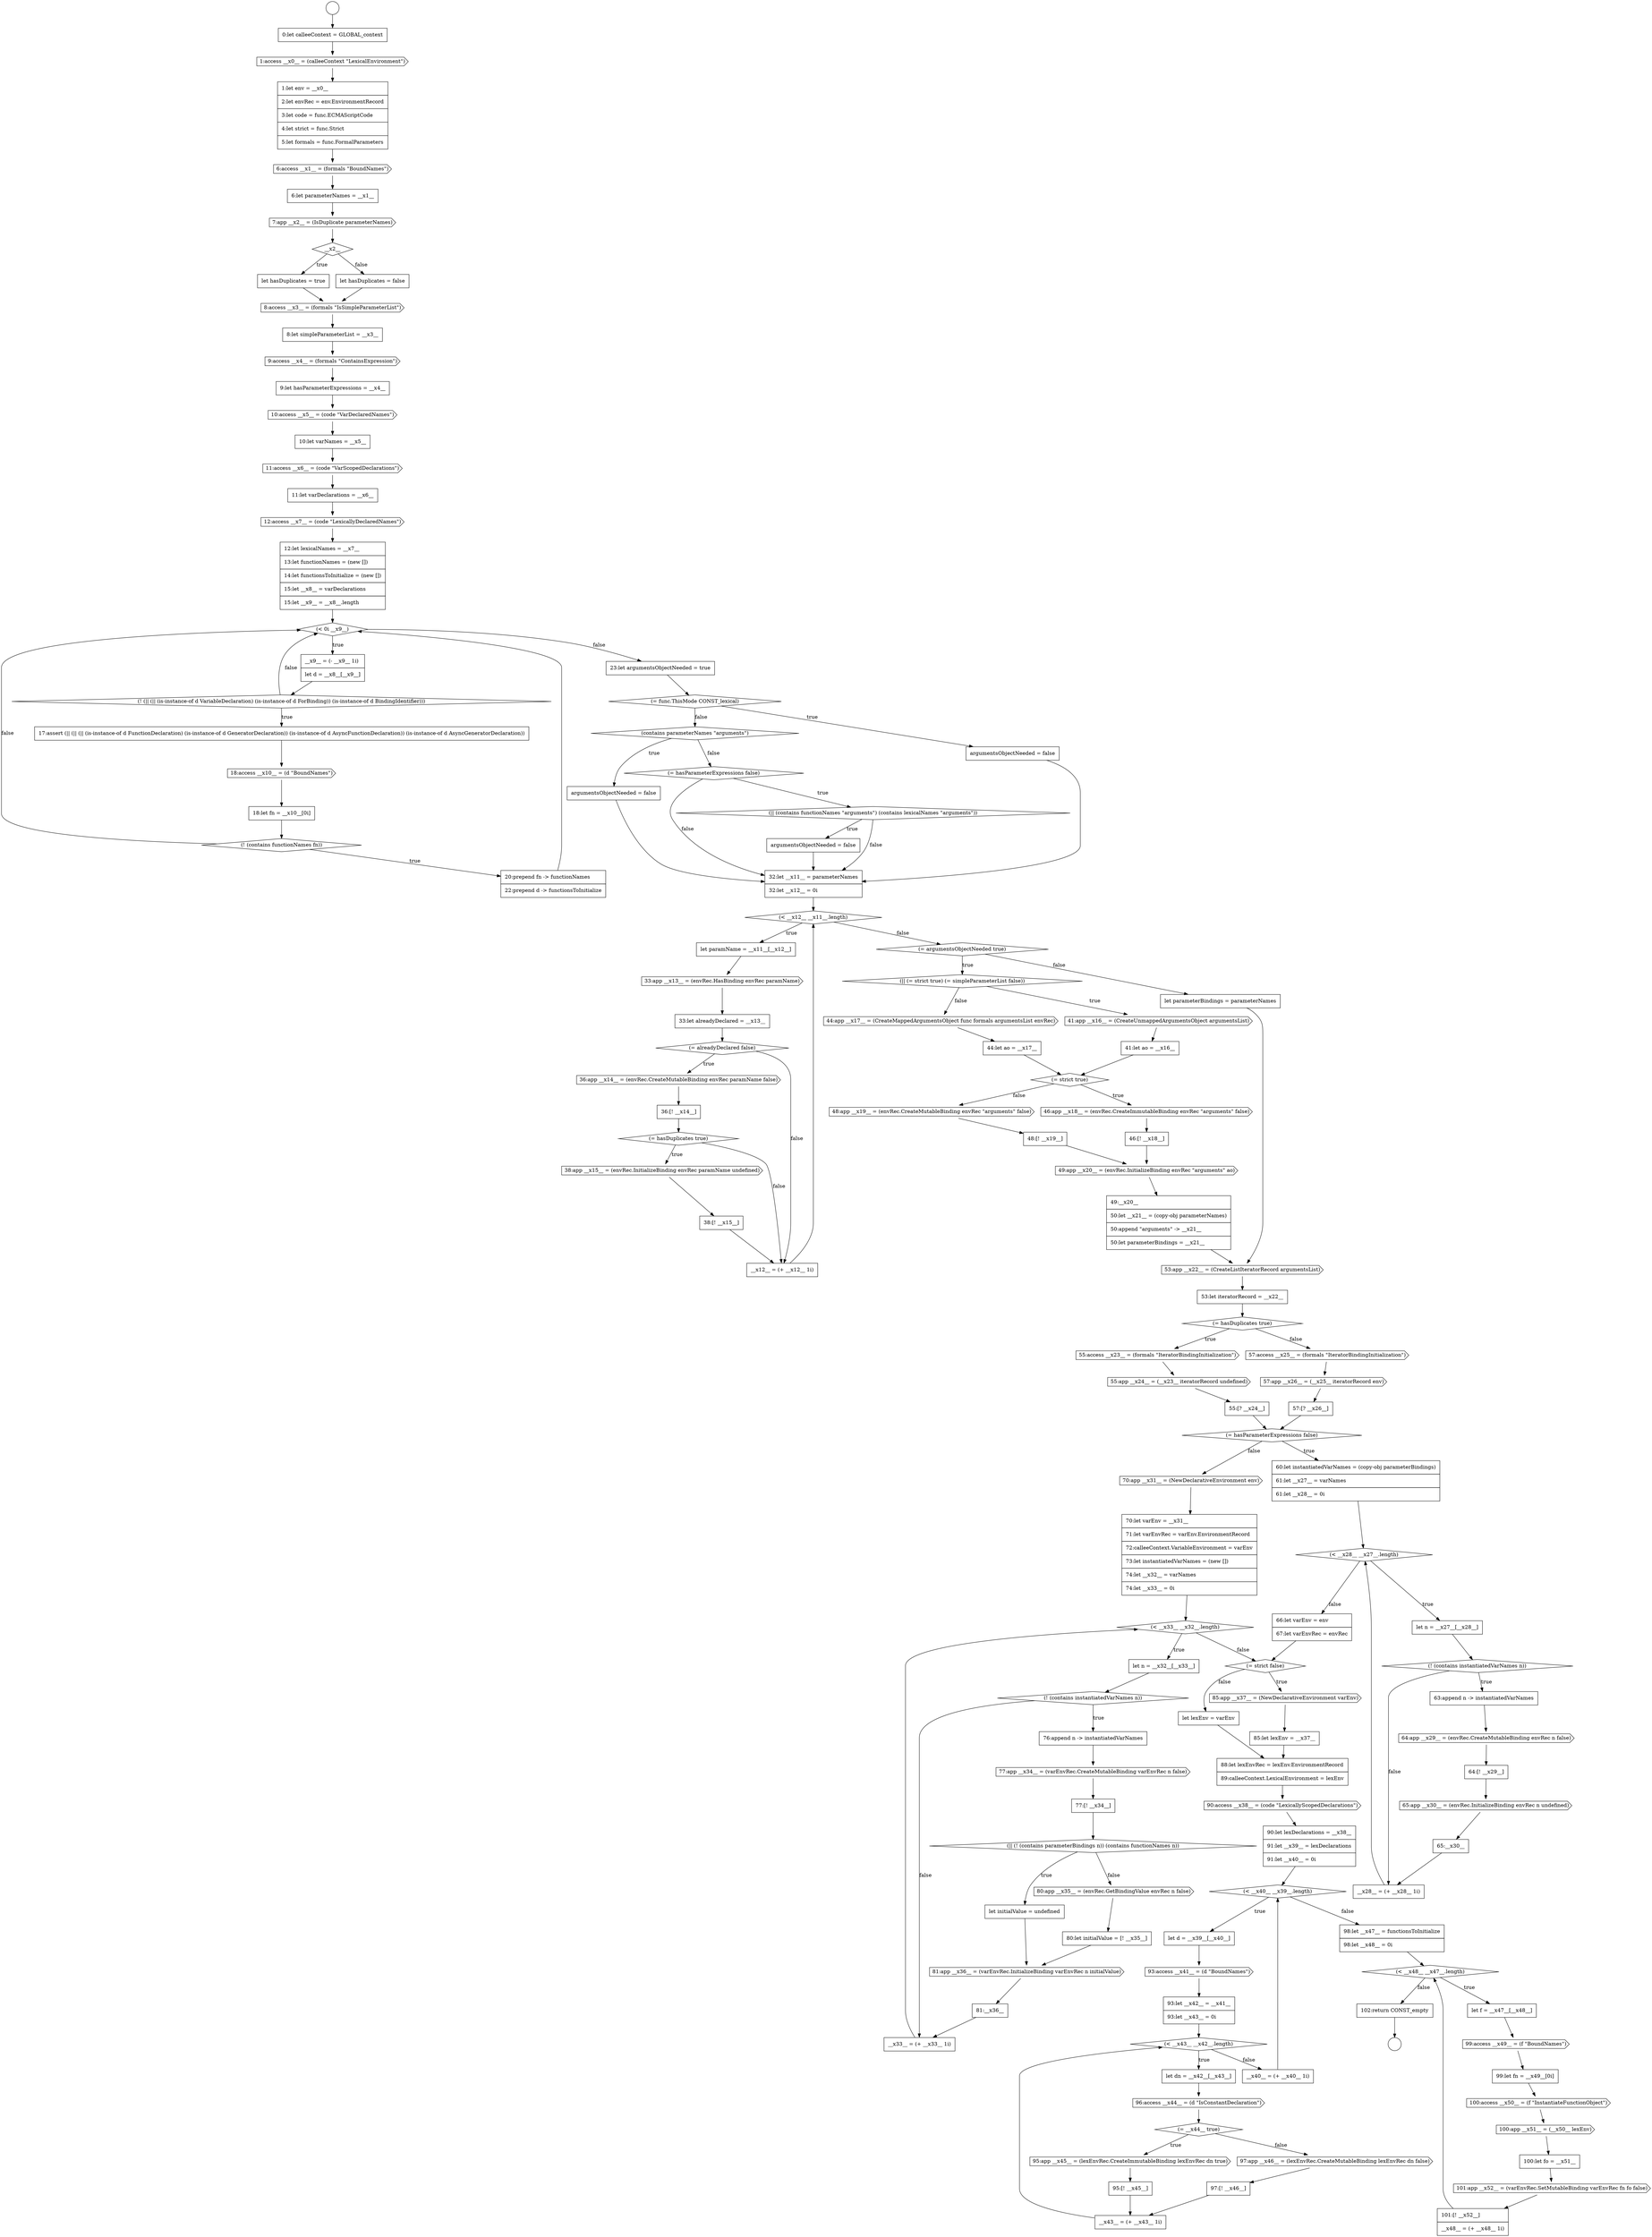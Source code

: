 digraph {
  node2163 [shape=diamond, label=<<font color="black">(|| (= strict true) (= simpleParameterList false))</font>> color="black" fillcolor="white" style=filled]
  node2199 [shape=diamond, label=<<font color="black">(&lt; __x33__ __x32__.length)</font>> color="black" fillcolor="white" style=filled]
  node2131 [shape=none, margin=0, label=<<font color="black">
    <table border="0" cellborder="1" cellspacing="0" cellpadding="10">
      <tr><td align="left">11:let varDeclarations = __x6__</td></tr>
    </table>
  </font>> color="black" fillcolor="white" style=filled]
  node2210 [shape=none, margin=0, label=<<font color="black">
    <table border="0" cellborder="1" cellspacing="0" cellpadding="10">
      <tr><td align="left">81:__x36__</td></tr>
    </table>
  </font>> color="black" fillcolor="white" style=filled]
  node2117 [shape=none, margin=0, label=<<font color="black">
    <table border="0" cellborder="1" cellspacing="0" cellpadding="10">
      <tr><td align="left">1:let env = __x0__</td></tr>
      <tr><td align="left">2:let envRec = env.EnvironmentRecord</td></tr>
      <tr><td align="left">3:let code = func.ECMAScriptCode</td></tr>
      <tr><td align="left">4:let strict = func.Strict</td></tr>
      <tr><td align="left">5:let formals = func.FormalParameters</td></tr>
    </table>
  </font>> color="black" fillcolor="white" style=filled]
  node2231 [shape=none, margin=0, label=<<font color="black">
    <table border="0" cellborder="1" cellspacing="0" cellpadding="10">
      <tr><td align="left">__x43__ = (+ __x43__ 1i)</td></tr>
    </table>
  </font>> color="black" fillcolor="white" style=filled]
  node2114 [shape=circle label=" " color="black" fillcolor="white" style=filled]
  node2195 [shape=none, margin=0, label=<<font color="black">
    <table border="0" cellborder="1" cellspacing="0" cellpadding="10">
      <tr><td align="left">__x28__ = (+ __x28__ 1i)</td></tr>
    </table>
  </font>> color="black" fillcolor="white" style=filled]
  node2184 [shape=none, margin=0, label=<<font color="black">
    <table border="0" cellborder="1" cellspacing="0" cellpadding="10">
      <tr><td align="left">57:[? __x26__]</td></tr>
    </table>
  </font>> color="black" fillcolor="white" style=filled]
  node2141 [shape=none, margin=0, label=<<font color="black">
    <table border="0" cellborder="1" cellspacing="0" cellpadding="10">
      <tr><td align="left">20:prepend fn -&gt; functionNames</td></tr>
      <tr><td align="left">22:prepend d -&gt; functionsToInitialize</td></tr>
    </table>
  </font>> color="black" fillcolor="white" style=filled]
  node2168 [shape=diamond, label=<<font color="black">(= strict true)</font>> color="black" fillcolor="white" style=filled]
  node2146 [shape=none, margin=0, label=<<font color="black">
    <table border="0" cellborder="1" cellspacing="0" cellpadding="10">
      <tr><td align="left">argumentsObjectNeeded = false</td></tr>
    </table>
  </font>> color="black" fillcolor="white" style=filled]
  node2216 [shape=none, margin=0, label=<<font color="black">
    <table border="0" cellborder="1" cellspacing="0" cellpadding="10">
      <tr><td align="left">88:let lexEnvRec = lexEnv.EnvironmentRecord</td></tr>
      <tr><td align="left">89:calleeContext.LexicalEnvironment = lexEnv</td></tr>
    </table>
  </font>> color="black" fillcolor="white" style=filled]
  node2227 [shape=cds, label=<<font color="black">95:app __x45__ = (lexEnvRec.CreateImmutableBinding lexEnvRec dn true)</font>> color="black" fillcolor="white" style=filled]
  node2173 [shape=cds, label=<<font color="black">49:app __x20__ = (envRec.InitializeBinding envRec &quot;arguments&quot; ao)</font>> color="black" fillcolor="white" style=filled]
  node2136 [shape=diamond, label=<<font color="black">(! (|| (|| (is-instance-of d VariableDeclaration) (is-instance-of d ForBinding)) (is-instance-of d BindingIdentifier)))</font>> color="black" fillcolor="white" style=filled]
  node2217 [shape=cds, label=<<font color="black">90:access __x38__ = (code &quot;LexicallyScopedDeclarations&quot;)</font>> color="black" fillcolor="white" style=filled]
  node2185 [shape=diamond, label=<<font color="black">(= hasParameterExpressions false)</font>> color="black" fillcolor="white" style=filled]
  node2126 [shape=cds, label=<<font color="black">9:access __x4__ = (formals &quot;ContainsExpression&quot;)</font>> color="black" fillcolor="white" style=filled]
  node2169 [shape=cds, label=<<font color="black">46:app __x18__ = (envRec.CreateImmutableBinding envRec &quot;arguments&quot; false)</font>> color="black" fillcolor="white" style=filled]
  node2158 [shape=diamond, label=<<font color="black">(= hasDuplicates true)</font>> color="black" fillcolor="white" style=filled]
  node2237 [shape=none, margin=0, label=<<font color="black">
    <table border="0" cellborder="1" cellspacing="0" cellpadding="10">
      <tr><td align="left">99:let fn = __x49__[0i]</td></tr>
    </table>
  </font>> color="black" fillcolor="white" style=filled]
  node2236 [shape=cds, label=<<font color="black">99:access __x49__ = (f &quot;BoundNames&quot;)</font>> color="black" fillcolor="white" style=filled]
  node2122 [shape=none, margin=0, label=<<font color="black">
    <table border="0" cellborder="1" cellspacing="0" cellpadding="10">
      <tr><td align="left">let hasDuplicates = true</td></tr>
    </table>
  </font>> color="black" fillcolor="white" style=filled]
  node2178 [shape=diamond, label=<<font color="black">(= hasDuplicates true)</font>> color="black" fillcolor="white" style=filled]
  node2222 [shape=none, margin=0, label=<<font color="black">
    <table border="0" cellborder="1" cellspacing="0" cellpadding="10">
      <tr><td align="left">93:let __x42__ = __x41__</td></tr>
      <tr><td align="left">93:let __x43__ = 0i</td></tr>
    </table>
  </font>> color="black" fillcolor="white" style=filled]
  node2190 [shape=none, margin=0, label=<<font color="black">
    <table border="0" cellborder="1" cellspacing="0" cellpadding="10">
      <tr><td align="left">63:append n -&gt; instantiatedVarNames</td></tr>
    </table>
  </font>> color="black" fillcolor="white" style=filled]
  node2137 [shape=none, margin=0, label=<<font color="black">
    <table border="0" cellborder="1" cellspacing="0" cellpadding="10">
      <tr><td align="left">17:assert (|| (|| (|| (is-instance-of d FunctionDeclaration) (is-instance-of d GeneratorDeclaration)) (is-instance-of d AsyncFunctionDeclaration)) (is-instance-of d AsyncGeneratorDeclaration))</td></tr>
    </table>
  </font>> color="black" fillcolor="white" style=filled]
  node2242 [shape=none, margin=0, label=<<font color="black">
    <table border="0" cellborder="1" cellspacing="0" cellpadding="10">
      <tr><td align="left">101:[! __x52__]</td></tr>
      <tr><td align="left">__x48__ = (+ __x48__ 1i)</td></tr>
    </table>
  </font>> color="black" fillcolor="white" style=filled]
  node2154 [shape=none, margin=0, label=<<font color="black">
    <table border="0" cellborder="1" cellspacing="0" cellpadding="10">
      <tr><td align="left">33:let alreadyDeclared = __x13__</td></tr>
    </table>
  </font>> color="black" fillcolor="white" style=filled]
  node2205 [shape=diamond, label=<<font color="black">(|| (! (contains parameterBindings n)) (contains functionNames n))</font>> color="black" fillcolor="white" style=filled]
  node2204 [shape=none, margin=0, label=<<font color="black">
    <table border="0" cellborder="1" cellspacing="0" cellpadding="10">
      <tr><td align="left">77:[! __x34__]</td></tr>
    </table>
  </font>> color="black" fillcolor="white" style=filled]
  node2164 [shape=cds, label=<<font color="black">41:app __x16__ = (CreateUnmappedArgumentsObject argumentsList)</font>> color="black" fillcolor="white" style=filled]
  node2118 [shape=cds, label=<<font color="black">6:access __x1__ = (formals &quot;BoundNames&quot;)</font>> color="black" fillcolor="white" style=filled]
  node2232 [shape=none, margin=0, label=<<font color="black">
    <table border="0" cellborder="1" cellspacing="0" cellpadding="10">
      <tr><td align="left">__x40__ = (+ __x40__ 1i)</td></tr>
    </table>
  </font>> color="black" fillcolor="white" style=filled]
  node2133 [shape=none, margin=0, label=<<font color="black">
    <table border="0" cellborder="1" cellspacing="0" cellpadding="10">
      <tr><td align="left">12:let lexicalNames = __x7__</td></tr>
      <tr><td align="left">13:let functionNames = (new [])</td></tr>
      <tr><td align="left">14:let functionsToInitialize = (new [])</td></tr>
      <tr><td align="left">15:let __x8__ = varDeclarations</td></tr>
      <tr><td align="left">15:let __x9__ = __x8__.length</td></tr>
    </table>
  </font>> color="black" fillcolor="white" style=filled]
  node2147 [shape=diamond, label=<<font color="black">(= hasParameterExpressions false)</font>> color="black" fillcolor="white" style=filled]
  node2150 [shape=none, margin=0, label=<<font color="black">
    <table border="0" cellborder="1" cellspacing="0" cellpadding="10">
      <tr><td align="left">32:let __x11__ = parameterNames</td></tr>
      <tr><td align="left">32:let __x12__ = 0i</td></tr>
    </table>
  </font>> color="black" fillcolor="white" style=filled]
  node2132 [shape=cds, label=<<font color="black">12:access __x7__ = (code &quot;LexicallyDeclaredNames&quot;)</font>> color="black" fillcolor="white" style=filled]
  node2200 [shape=none, margin=0, label=<<font color="black">
    <table border="0" cellborder="1" cellspacing="0" cellpadding="10">
      <tr><td align="left">let n = __x32__[__x33__]</td></tr>
    </table>
  </font>> color="black" fillcolor="white" style=filled]
  node2179 [shape=cds, label=<<font color="black">55:access __x23__ = (formals &quot;IteratorBindingInitialization&quot;)</font>> color="black" fillcolor="white" style=filled]
  node2181 [shape=none, margin=0, label=<<font color="black">
    <table border="0" cellborder="1" cellspacing="0" cellpadding="10">
      <tr><td align="left">55:[? __x24__]</td></tr>
    </table>
  </font>> color="black" fillcolor="white" style=filled]
  node2213 [shape=cds, label=<<font color="black">85:app __x37__ = (NewDeclarativeEnvironment varEnv)</font>> color="black" fillcolor="white" style=filled]
  node2211 [shape=none, margin=0, label=<<font color="black">
    <table border="0" cellborder="1" cellspacing="0" cellpadding="10">
      <tr><td align="left">__x33__ = (+ __x33__ 1i)</td></tr>
    </table>
  </font>> color="black" fillcolor="white" style=filled]
  node2228 [shape=none, margin=0, label=<<font color="black">
    <table border="0" cellborder="1" cellspacing="0" cellpadding="10">
      <tr><td align="left">95:[! __x45__]</td></tr>
    </table>
  </font>> color="black" fillcolor="white" style=filled]
  node2157 [shape=none, margin=0, label=<<font color="black">
    <table border="0" cellborder="1" cellspacing="0" cellpadding="10">
      <tr><td align="left">36:[! __x14__]</td></tr>
    </table>
  </font>> color="black" fillcolor="white" style=filled]
  node2115 [shape=none, margin=0, label=<<font color="black">
    <table border="0" cellborder="1" cellspacing="0" cellpadding="10">
      <tr><td align="left">0:let calleeContext = GLOBAL_context</td></tr>
    </table>
  </font>> color="black" fillcolor="white" style=filled]
  node2172 [shape=none, margin=0, label=<<font color="black">
    <table border="0" cellborder="1" cellspacing="0" cellpadding="10">
      <tr><td align="left">48:[! __x19__]</td></tr>
    </table>
  </font>> color="black" fillcolor="white" style=filled]
  node2196 [shape=none, margin=0, label=<<font color="black">
    <table border="0" cellborder="1" cellspacing="0" cellpadding="10">
      <tr><td align="left">66:let varEnv = env</td></tr>
      <tr><td align="left">67:let varEnvRec = envRec</td></tr>
    </table>
  </font>> color="black" fillcolor="white" style=filled]
  node2240 [shape=none, margin=0, label=<<font color="black">
    <table border="0" cellborder="1" cellspacing="0" cellpadding="10">
      <tr><td align="left">100:let fo = __x51__</td></tr>
    </table>
  </font>> color="black" fillcolor="white" style=filled]
  node2125 [shape=none, margin=0, label=<<font color="black">
    <table border="0" cellborder="1" cellspacing="0" cellpadding="10">
      <tr><td align="left">8:let simpleParameterList = __x3__</td></tr>
    </table>
  </font>> color="black" fillcolor="white" style=filled]
  node2153 [shape=cds, label=<<font color="black">33:app __x13__ = (envRec.HasBinding envRec paramName)</font>> color="black" fillcolor="white" style=filled]
  node2243 [shape=none, margin=0, label=<<font color="black">
    <table border="0" cellborder="1" cellspacing="0" cellpadding="10">
      <tr><td align="left">102:return CONST_empty</td></tr>
    </table>
  </font>> color="black" fillcolor="white" style=filled]
  node2140 [shape=diamond, label=<<font color="black">(! (contains functionNames fn))</font>> color="black" fillcolor="white" style=filled]
  node2203 [shape=cds, label=<<font color="black">77:app __x34__ = (varEnvRec.CreateMutableBinding varEnvRec n false)</font>> color="black" fillcolor="white" style=filled]
  node2208 [shape=none, margin=0, label=<<font color="black">
    <table border="0" cellborder="1" cellspacing="0" cellpadding="10">
      <tr><td align="left">80:let initialValue = [! __x35__]</td></tr>
    </table>
  </font>> color="black" fillcolor="white" style=filled]
  node2221 [shape=cds, label=<<font color="black">93:access __x41__ = (d &quot;BoundNames&quot;)</font>> color="black" fillcolor="white" style=filled]
  node2189 [shape=diamond, label=<<font color="black">(! (contains instantiatedVarNames n))</font>> color="black" fillcolor="white" style=filled]
  node2176 [shape=cds, label=<<font color="black">53:app __x22__ = (CreateListIteratorRecord argumentsList)</font>> color="black" fillcolor="white" style=filled]
  node2149 [shape=none, margin=0, label=<<font color="black">
    <table border="0" cellborder="1" cellspacing="0" cellpadding="10">
      <tr><td align="left">argumentsObjectNeeded = false</td></tr>
    </table>
  </font>> color="black" fillcolor="white" style=filled]
  node2121 [shape=diamond, label=<<font color="black">__x2__</font>> color="black" fillcolor="white" style=filled]
  node2235 [shape=none, margin=0, label=<<font color="black">
    <table border="0" cellborder="1" cellspacing="0" cellpadding="10">
      <tr><td align="left">let f = __x47__[__x48__]</td></tr>
    </table>
  </font>> color="black" fillcolor="white" style=filled]
  node2144 [shape=none, margin=0, label=<<font color="black">
    <table border="0" cellborder="1" cellspacing="0" cellpadding="10">
      <tr><td align="left">argumentsObjectNeeded = false</td></tr>
    </table>
  </font>> color="black" fillcolor="white" style=filled]
  node2225 [shape=cds, label=<<font color="black">96:access __x44__ = (d &quot;IsConstantDeclaration&quot;)</font>> color="black" fillcolor="white" style=filled]
  node2188 [shape=none, margin=0, label=<<font color="black">
    <table border="0" cellborder="1" cellspacing="0" cellpadding="10">
      <tr><td align="left">let n = __x27__[__x28__]</td></tr>
    </table>
  </font>> color="black" fillcolor="white" style=filled]
  node2134 [shape=diamond, label=<<font color="black">(&lt; 0i __x9__)</font>> color="black" fillcolor="white" style=filled]
  node2161 [shape=none, margin=0, label=<<font color="black">
    <table border="0" cellborder="1" cellspacing="0" cellpadding="10">
      <tr><td align="left">__x12__ = (+ __x12__ 1i)</td></tr>
    </table>
  </font>> color="black" fillcolor="white" style=filled]
  node2193 [shape=cds, label=<<font color="black">65:app __x30__ = (envRec.InitializeBinding envRec n undefined)</font>> color="black" fillcolor="white" style=filled]
  node2220 [shape=none, margin=0, label=<<font color="black">
    <table border="0" cellborder="1" cellspacing="0" cellpadding="10">
      <tr><td align="left">let d = __x39__[__x40__]</td></tr>
    </table>
  </font>> color="black" fillcolor="white" style=filled]
  node2166 [shape=cds, label=<<font color="black">44:app __x17__ = (CreateMappedArgumentsObject func formals argumentsList envRec)</font>> color="black" fillcolor="white" style=filled]
  node2148 [shape=diamond, label=<<font color="black">(|| (contains functionNames &quot;arguments&quot;) (contains lexicalNames &quot;arguments&quot;))</font>> color="black" fillcolor="white" style=filled]
  node2119 [shape=none, margin=0, label=<<font color="black">
    <table border="0" cellborder="1" cellspacing="0" cellpadding="10">
      <tr><td align="left">6:let parameterNames = __x1__</td></tr>
    </table>
  </font>> color="black" fillcolor="white" style=filled]
  node2214 [shape=none, margin=0, label=<<font color="black">
    <table border="0" cellborder="1" cellspacing="0" cellpadding="10">
      <tr><td align="left">85:let lexEnv = __x37__</td></tr>
    </table>
  </font>> color="black" fillcolor="white" style=filled]
  node2116 [shape=cds, label=<<font color="black">1:access __x0__ = (calleeContext &quot;LexicalEnvironment&quot;)</font>> color="black" fillcolor="white" style=filled]
  node2197 [shape=cds, label=<<font color="black">70:app __x31__ = (NewDeclarativeEnvironment env)</font>> color="black" fillcolor="white" style=filled]
  node2151 [shape=diamond, label=<<font color="black">(&lt; __x12__ __x11__.length)</font>> color="black" fillcolor="white" style=filled]
  node2229 [shape=cds, label=<<font color="black">97:app __x46__ = (lexEnvRec.CreateMutableBinding lexEnvRec dn false)</font>> color="black" fillcolor="white" style=filled]
  node2180 [shape=cds, label=<<font color="black">55:app __x24__ = (__x23__ iteratorRecord undefined)</font>> color="black" fillcolor="white" style=filled]
  node2182 [shape=cds, label=<<font color="black">57:access __x25__ = (formals &quot;IteratorBindingInitialization&quot;)</font>> color="black" fillcolor="white" style=filled]
  node2129 [shape=none, margin=0, label=<<font color="black">
    <table border="0" cellborder="1" cellspacing="0" cellpadding="10">
      <tr><td align="left">10:let varNames = __x5__</td></tr>
    </table>
  </font>> color="black" fillcolor="white" style=filled]
  node2139 [shape=none, margin=0, label=<<font color="black">
    <table border="0" cellborder="1" cellspacing="0" cellpadding="10">
      <tr><td align="left">18:let fn = __x10__[0i]</td></tr>
    </table>
  </font>> color="black" fillcolor="white" style=filled]
  node2156 [shape=cds, label=<<font color="black">36:app __x14__ = (envRec.CreateMutableBinding envRec paramName false)</font>> color="black" fillcolor="white" style=filled]
  node2207 [shape=cds, label=<<font color="black">80:app __x35__ = (envRec.GetBindingValue envRec n false)</font>> color="black" fillcolor="white" style=filled]
  node2212 [shape=diamond, label=<<font color="black">(= strict false)</font>> color="black" fillcolor="white" style=filled]
  node2171 [shape=cds, label=<<font color="black">48:app __x19__ = (envRec.CreateMutableBinding envRec &quot;arguments&quot; false)</font>> color="black" fillcolor="white" style=filled]
  node2239 [shape=cds, label=<<font color="black">100:app __x51__ = (__x50__ lexEnv)</font>> color="black" fillcolor="white" style=filled]
  node2202 [shape=none, margin=0, label=<<font color="black">
    <table border="0" cellborder="1" cellspacing="0" cellpadding="10">
      <tr><td align="left">76:append n -&gt; instantiatedVarNames</td></tr>
    </table>
  </font>> color="black" fillcolor="white" style=filled]
  node2124 [shape=cds, label=<<font color="black">8:access __x3__ = (formals &quot;IsSimpleParameterList&quot;)</font>> color="black" fillcolor="white" style=filled]
  node2234 [shape=diamond, label=<<font color="black">(&lt; __x48__ __x47__.length)</font>> color="black" fillcolor="white" style=filled]
  node2192 [shape=none, margin=0, label=<<font color="black">
    <table border="0" cellborder="1" cellspacing="0" cellpadding="10">
      <tr><td align="left">64:[! __x29__]</td></tr>
    </table>
  </font>> color="black" fillcolor="white" style=filled]
  node2143 [shape=diamond, label=<<font color="black">(= func.ThisMode CONST_lexical)</font>> color="black" fillcolor="white" style=filled]
  node2175 [shape=none, margin=0, label=<<font color="black">
    <table border="0" cellborder="1" cellspacing="0" cellpadding="10">
      <tr><td align="left">let parameterBindings = parameterNames</td></tr>
    </table>
  </font>> color="black" fillcolor="white" style=filled]
  node2160 [shape=none, margin=0, label=<<font color="black">
    <table border="0" cellborder="1" cellspacing="0" cellpadding="10">
      <tr><td align="left">38:[! __x15__]</td></tr>
    </table>
  </font>> color="black" fillcolor="white" style=filled]
  node2224 [shape=none, margin=0, label=<<font color="black">
    <table border="0" cellborder="1" cellspacing="0" cellpadding="10">
      <tr><td align="left">let dn = __x42__[__x43__]</td></tr>
    </table>
  </font>> color="black" fillcolor="white" style=filled]
  node2165 [shape=none, margin=0, label=<<font color="black">
    <table border="0" cellborder="1" cellspacing="0" cellpadding="10">
      <tr><td align="left">41:let ao = __x16__</td></tr>
    </table>
  </font>> color="black" fillcolor="white" style=filled]
  node2219 [shape=diamond, label=<<font color="black">(&lt; __x40__ __x39__.length)</font>> color="black" fillcolor="white" style=filled]
  node2128 [shape=cds, label=<<font color="black">10:access __x5__ = (code &quot;VarDeclaredNames&quot;)</font>> color="black" fillcolor="white" style=filled]
  node2113 [shape=circle label=" " color="black" fillcolor="white" style=filled]
  node2145 [shape=diamond, label=<<font color="black">(contains parameterNames &quot;arguments&quot;)</font>> color="black" fillcolor="white" style=filled]
  node2194 [shape=none, margin=0, label=<<font color="black">
    <table border="0" cellborder="1" cellspacing="0" cellpadding="10">
      <tr><td align="left">65:__x30__</td></tr>
    </table>
  </font>> color="black" fillcolor="white" style=filled]
  node2215 [shape=none, margin=0, label=<<font color="black">
    <table border="0" cellborder="1" cellspacing="0" cellpadding="10">
      <tr><td align="left">let lexEnv = varEnv</td></tr>
    </table>
  </font>> color="black" fillcolor="white" style=filled]
  node2209 [shape=cds, label=<<font color="black">81:app __x36__ = (varEnvRec.InitializeBinding varEnvRec n initialValue)</font>> color="black" fillcolor="white" style=filled]
  node2187 [shape=diamond, label=<<font color="black">(&lt; __x28__ __x27__.length)</font>> color="black" fillcolor="white" style=filled]
  node2226 [shape=diamond, label=<<font color="black">(= __x44__ true)</font>> color="black" fillcolor="white" style=filled]
  node2167 [shape=none, margin=0, label=<<font color="black">
    <table border="0" cellborder="1" cellspacing="0" cellpadding="10">
      <tr><td align="left">44:let ao = __x17__</td></tr>
    </table>
  </font>> color="black" fillcolor="white" style=filled]
  node2174 [shape=none, margin=0, label=<<font color="black">
    <table border="0" cellborder="1" cellspacing="0" cellpadding="10">
      <tr><td align="left">49:__x20__</td></tr>
      <tr><td align="left">50:let __x21__ = (copy-obj parameterNames)</td></tr>
      <tr><td align="left">50:append &quot;arguments&quot; -&gt; __x21__</td></tr>
      <tr><td align="left">50:let parameterBindings = __x21__</td></tr>
    </table>
  </font>> color="black" fillcolor="white" style=filled]
  node2135 [shape=none, margin=0, label=<<font color="black">
    <table border="0" cellborder="1" cellspacing="0" cellpadding="10">
      <tr><td align="left">__x9__ = (- __x9__ 1i)</td></tr>
      <tr><td align="left">let d = __x8__[__x9__]</td></tr>
    </table>
  </font>> color="black" fillcolor="white" style=filled]
  node2130 [shape=cds, label=<<font color="black">11:access __x6__ = (code &quot;VarScopedDeclarations&quot;)</font>> color="black" fillcolor="white" style=filled]
  node2152 [shape=none, margin=0, label=<<font color="black">
    <table border="0" cellborder="1" cellspacing="0" cellpadding="10">
      <tr><td align="left">let paramName = __x11__[__x12__]</td></tr>
    </table>
  </font>> color="black" fillcolor="white" style=filled]
  node2198 [shape=none, margin=0, label=<<font color="black">
    <table border="0" cellborder="1" cellspacing="0" cellpadding="10">
      <tr><td align="left">70:let varEnv = __x31__</td></tr>
      <tr><td align="left">71:let varEnvRec = varEnv.EnvironmentRecord</td></tr>
      <tr><td align="left">72:calleeContext.VariableEnvironment = varEnv</td></tr>
      <tr><td align="left">73:let instantiatedVarNames = (new [])</td></tr>
      <tr><td align="left">74:let __x32__ = varNames</td></tr>
      <tr><td align="left">74:let __x33__ = 0i</td></tr>
    </table>
  </font>> color="black" fillcolor="white" style=filled]
  node2162 [shape=diamond, label=<<font color="black">(= argumentsObjectNeeded true)</font>> color="black" fillcolor="white" style=filled]
  node2183 [shape=cds, label=<<font color="black">57:app __x26__ = (__x25__ iteratorRecord env)</font>> color="black" fillcolor="white" style=filled]
  node2120 [shape=cds, label=<<font color="black">7:app __x2__ = (IsDuplicate parameterNames)</font>> color="black" fillcolor="white" style=filled]
  node2230 [shape=none, margin=0, label=<<font color="black">
    <table border="0" cellborder="1" cellspacing="0" cellpadding="10">
      <tr><td align="left">97:[! __x46__]</td></tr>
    </table>
  </font>> color="black" fillcolor="white" style=filled]
  node2142 [shape=none, margin=0, label=<<font color="black">
    <table border="0" cellborder="1" cellspacing="0" cellpadding="10">
      <tr><td align="left">23:let argumentsObjectNeeded = true</td></tr>
    </table>
  </font>> color="black" fillcolor="white" style=filled]
  node2155 [shape=diamond, label=<<font color="black">(= alreadyDeclared false)</font>> color="black" fillcolor="white" style=filled]
  node2233 [shape=none, margin=0, label=<<font color="black">
    <table border="0" cellborder="1" cellspacing="0" cellpadding="10">
      <tr><td align="left">98:let __x47__ = functionsToInitialize</td></tr>
      <tr><td align="left">98:let __x48__ = 0i</td></tr>
    </table>
  </font>> color="black" fillcolor="white" style=filled]
  node2123 [shape=none, margin=0, label=<<font color="black">
    <table border="0" cellborder="1" cellspacing="0" cellpadding="10">
      <tr><td align="left">let hasDuplicates = false</td></tr>
    </table>
  </font>> color="black" fillcolor="white" style=filled]
  node2218 [shape=none, margin=0, label=<<font color="black">
    <table border="0" cellborder="1" cellspacing="0" cellpadding="10">
      <tr><td align="left">90:let lexDeclarations = __x38__</td></tr>
      <tr><td align="left">91:let __x39__ = lexDeclarations</td></tr>
      <tr><td align="left">91:let __x40__ = 0i</td></tr>
    </table>
  </font>> color="black" fillcolor="white" style=filled]
  node2201 [shape=diamond, label=<<font color="black">(! (contains instantiatedVarNames n))</font>> color="black" fillcolor="white" style=filled]
  node2186 [shape=none, margin=0, label=<<font color="black">
    <table border="0" cellborder="1" cellspacing="0" cellpadding="10">
      <tr><td align="left">60:let instantiatedVarNames = (copy-obj parameterBindings)</td></tr>
      <tr><td align="left">61:let __x27__ = varNames</td></tr>
      <tr><td align="left">61:let __x28__ = 0i</td></tr>
    </table>
  </font>> color="black" fillcolor="white" style=filled]
  node2223 [shape=diamond, label=<<font color="black">(&lt; __x43__ __x42__.length)</font>> color="black" fillcolor="white" style=filled]
  node2159 [shape=cds, label=<<font color="black">38:app __x15__ = (envRec.InitializeBinding envRec paramName undefined)</font>> color="black" fillcolor="white" style=filled]
  node2138 [shape=cds, label=<<font color="black">18:access __x10__ = (d &quot;BoundNames&quot;)</font>> color="black" fillcolor="white" style=filled]
  node2241 [shape=cds, label=<<font color="black">101:app __x52__ = (varEnvRec.SetMutableBinding varEnvRec fn fo false)</font>> color="black" fillcolor="white" style=filled]
  node2127 [shape=none, margin=0, label=<<font color="black">
    <table border="0" cellborder="1" cellspacing="0" cellpadding="10">
      <tr><td align="left">9:let hasParameterExpressions = __x4__</td></tr>
    </table>
  </font>> color="black" fillcolor="white" style=filled]
  node2206 [shape=none, margin=0, label=<<font color="black">
    <table border="0" cellborder="1" cellspacing="0" cellpadding="10">
      <tr><td align="left">let initialValue = undefined</td></tr>
    </table>
  </font>> color="black" fillcolor="white" style=filled]
  node2238 [shape=cds, label=<<font color="black">100:access __x50__ = (f &quot;InstantiateFunctionObject&quot;)</font>> color="black" fillcolor="white" style=filled]
  node2170 [shape=none, margin=0, label=<<font color="black">
    <table border="0" cellborder="1" cellspacing="0" cellpadding="10">
      <tr><td align="left">46:[! __x18__]</td></tr>
    </table>
  </font>> color="black" fillcolor="white" style=filled]
  node2191 [shape=cds, label=<<font color="black">64:app __x29__ = (envRec.CreateMutableBinding envRec n false)</font>> color="black" fillcolor="white" style=filled]
  node2177 [shape=none, margin=0, label=<<font color="black">
    <table border="0" cellborder="1" cellspacing="0" cellpadding="10">
      <tr><td align="left">53:let iteratorRecord = __x22__</td></tr>
    </table>
  </font>> color="black" fillcolor="white" style=filled]
  node2221 -> node2222 [ color="black"]
  node2231 -> node2223 [ color="black"]
  node2207 -> node2208 [ color="black"]
  node2131 -> node2132 [ color="black"]
  node2235 -> node2236 [ color="black"]
  node2135 -> node2136 [ color="black"]
  node2188 -> node2189 [ color="black"]
  node2173 -> node2174 [ color="black"]
  node2193 -> node2194 [ color="black"]
  node2211 -> node2199 [ color="black"]
  node2216 -> node2217 [ color="black"]
  node2125 -> node2126 [ color="black"]
  node2197 -> node2198 [ color="black"]
  node2182 -> node2183 [ color="black"]
  node2169 -> node2170 [ color="black"]
  node2116 -> node2117 [ color="black"]
  node2233 -> node2234 [ color="black"]
  node2146 -> node2150 [ color="black"]
  node2243 -> node2114 [ color="black"]
  node2240 -> node2241 [ color="black"]
  node2222 -> node2223 [ color="black"]
  node2196 -> node2212 [ color="black"]
  node2163 -> node2164 [label=<<font color="black">true</font>> color="black"]
  node2163 -> node2166 [label=<<font color="black">false</font>> color="black"]
  node2226 -> node2227 [label=<<font color="black">true</font>> color="black"]
  node2226 -> node2229 [label=<<font color="black">false</font>> color="black"]
  node2232 -> node2219 [ color="black"]
  node2189 -> node2190 [label=<<font color="black">true</font>> color="black"]
  node2189 -> node2195 [label=<<font color="black">false</font>> color="black"]
  node2167 -> node2168 [ color="black"]
  node2217 -> node2218 [ color="black"]
  node2229 -> node2230 [ color="black"]
  node2143 -> node2144 [label=<<font color="black">true</font>> color="black"]
  node2143 -> node2145 [label=<<font color="black">false</font>> color="black"]
  node2113 -> node2115 [ color="black"]
  node2133 -> node2134 [ color="black"]
  node2130 -> node2131 [ color="black"]
  node2150 -> node2151 [ color="black"]
  node2220 -> node2221 [ color="black"]
  node2219 -> node2220 [label=<<font color="black">true</font>> color="black"]
  node2219 -> node2233 [label=<<font color="black">false</font>> color="black"]
  node2136 -> node2137 [label=<<font color="black">true</font>> color="black"]
  node2136 -> node2134 [label=<<font color="black">false</font>> color="black"]
  node2228 -> node2231 [ color="black"]
  node2123 -> node2124 [ color="black"]
  node2159 -> node2160 [ color="black"]
  node2191 -> node2192 [ color="black"]
  node2160 -> node2161 [ color="black"]
  node2141 -> node2134 [ color="black"]
  node2137 -> node2138 [ color="black"]
  node2180 -> node2181 [ color="black"]
  node2172 -> node2173 [ color="black"]
  node2212 -> node2213 [label=<<font color="black">true</font>> color="black"]
  node2212 -> node2215 [label=<<font color="black">false</font>> color="black"]
  node2161 -> node2151 [ color="black"]
  node2121 -> node2122 [label=<<font color="black">true</font>> color="black"]
  node2121 -> node2123 [label=<<font color="black">false</font>> color="black"]
  node2151 -> node2152 [label=<<font color="black">true</font>> color="black"]
  node2151 -> node2162 [label=<<font color="black">false</font>> color="black"]
  node2166 -> node2167 [ color="black"]
  node2234 -> node2235 [label=<<font color="black">true</font>> color="black"]
  node2234 -> node2243 [label=<<font color="black">false</font>> color="black"]
  node2144 -> node2150 [ color="black"]
  node2218 -> node2219 [ color="black"]
  node2205 -> node2206 [label=<<font color="black">true</font>> color="black"]
  node2205 -> node2207 [label=<<font color="black">false</font>> color="black"]
  node2239 -> node2240 [ color="black"]
  node2241 -> node2242 [ color="black"]
  node2177 -> node2178 [ color="black"]
  node2178 -> node2179 [label=<<font color="black">true</font>> color="black"]
  node2178 -> node2182 [label=<<font color="black">false</font>> color="black"]
  node2238 -> node2239 [ color="black"]
  node2164 -> node2165 [ color="black"]
  node2190 -> node2191 [ color="black"]
  node2224 -> node2225 [ color="black"]
  node2128 -> node2129 [ color="black"]
  node2198 -> node2199 [ color="black"]
  node2201 -> node2202 [label=<<font color="black">true</font>> color="black"]
  node2201 -> node2211 [label=<<font color="black">false</font>> color="black"]
  node2208 -> node2209 [ color="black"]
  node2175 -> node2176 [ color="black"]
  node2138 -> node2139 [ color="black"]
  node2213 -> node2214 [ color="black"]
  node2199 -> node2200 [label=<<font color="black">true</font>> color="black"]
  node2199 -> node2212 [label=<<font color="black">false</font>> color="black"]
  node2179 -> node2180 [ color="black"]
  node2170 -> node2173 [ color="black"]
  node2165 -> node2168 [ color="black"]
  node2209 -> node2210 [ color="black"]
  node2206 -> node2209 [ color="black"]
  node2194 -> node2195 [ color="black"]
  node2204 -> node2205 [ color="black"]
  node2140 -> node2141 [label=<<font color="black">true</font>> color="black"]
  node2140 -> node2134 [label=<<font color="black">false</font>> color="black"]
  node2115 -> node2116 [ color="black"]
  node2181 -> node2185 [ color="black"]
  node2237 -> node2238 [ color="black"]
  node2227 -> node2228 [ color="black"]
  node2203 -> node2204 [ color="black"]
  node2124 -> node2125 [ color="black"]
  node2223 -> node2224 [label=<<font color="black">true</font>> color="black"]
  node2223 -> node2232 [label=<<font color="black">false</font>> color="black"]
  node2119 -> node2120 [ color="black"]
  node2184 -> node2185 [ color="black"]
  node2187 -> node2188 [label=<<font color="black">true</font>> color="black"]
  node2187 -> node2196 [label=<<font color="black">false</font>> color="black"]
  node2210 -> node2211 [ color="black"]
  node2195 -> node2187 [ color="black"]
  node2117 -> node2118 [ color="black"]
  node2171 -> node2172 [ color="black"]
  node2118 -> node2119 [ color="black"]
  node2168 -> node2169 [label=<<font color="black">true</font>> color="black"]
  node2168 -> node2171 [label=<<font color="black">false</font>> color="black"]
  node2142 -> node2143 [ color="black"]
  node2186 -> node2187 [ color="black"]
  node2156 -> node2157 [ color="black"]
  node2230 -> node2231 [ color="black"]
  node2127 -> node2128 [ color="black"]
  node2122 -> node2124 [ color="black"]
  node2158 -> node2159 [label=<<font color="black">true</font>> color="black"]
  node2158 -> node2161 [label=<<font color="black">false</font>> color="black"]
  node2200 -> node2201 [ color="black"]
  node2214 -> node2216 [ color="black"]
  node2132 -> node2133 [ color="black"]
  node2148 -> node2149 [label=<<font color="black">true</font>> color="black"]
  node2148 -> node2150 [label=<<font color="black">false</font>> color="black"]
  node2202 -> node2203 [ color="black"]
  node2192 -> node2193 [ color="black"]
  node2155 -> node2156 [label=<<font color="black">true</font>> color="black"]
  node2155 -> node2161 [label=<<font color="black">false</font>> color="black"]
  node2139 -> node2140 [ color="black"]
  node2120 -> node2121 [ color="black"]
  node2236 -> node2237 [ color="black"]
  node2129 -> node2130 [ color="black"]
  node2225 -> node2226 [ color="black"]
  node2149 -> node2150 [ color="black"]
  node2176 -> node2177 [ color="black"]
  node2153 -> node2154 [ color="black"]
  node2185 -> node2186 [label=<<font color="black">true</font>> color="black"]
  node2185 -> node2197 [label=<<font color="black">false</font>> color="black"]
  node2183 -> node2184 [ color="black"]
  node2157 -> node2158 [ color="black"]
  node2154 -> node2155 [ color="black"]
  node2162 -> node2163 [label=<<font color="black">true</font>> color="black"]
  node2162 -> node2175 [label=<<font color="black">false</font>> color="black"]
  node2152 -> node2153 [ color="black"]
  node2134 -> node2135 [label=<<font color="black">true</font>> color="black"]
  node2134 -> node2142 [label=<<font color="black">false</font>> color="black"]
  node2242 -> node2234 [ color="black"]
  node2145 -> node2146 [label=<<font color="black">true</font>> color="black"]
  node2145 -> node2147 [label=<<font color="black">false</font>> color="black"]
  node2174 -> node2176 [ color="black"]
  node2147 -> node2148 [label=<<font color="black">true</font>> color="black"]
  node2147 -> node2150 [label=<<font color="black">false</font>> color="black"]
  node2215 -> node2216 [ color="black"]
  node2126 -> node2127 [ color="black"]
}
